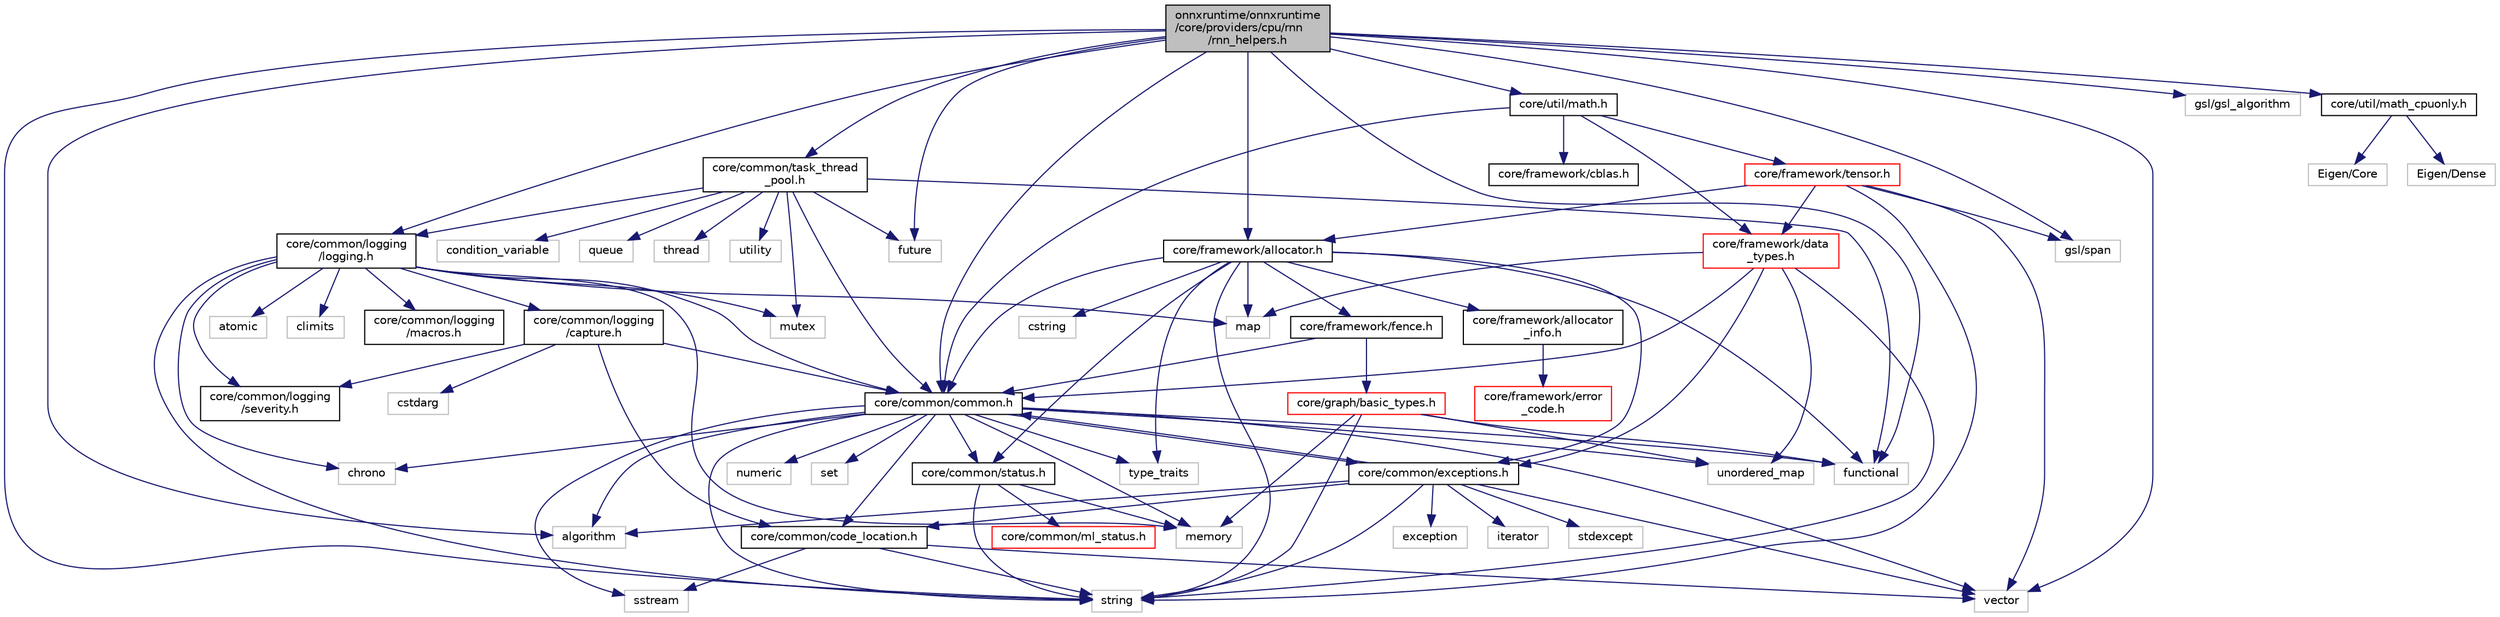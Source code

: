 digraph "onnxruntime/onnxruntime/core/providers/cpu/rnn/rnn_helpers.h"
{
  edge [fontname="Helvetica",fontsize="10",labelfontname="Helvetica",labelfontsize="10"];
  node [fontname="Helvetica",fontsize="10",shape=record];
  Node0 [label="onnxruntime/onnxruntime\l/core/providers/cpu/rnn\l/rnn_helpers.h",height=0.2,width=0.4,color="black", fillcolor="grey75", style="filled", fontcolor="black"];
  Node0 -> Node1 [color="midnightblue",fontsize="10",style="solid"];
  Node1 [label="algorithm",height=0.2,width=0.4,color="grey75", fillcolor="white", style="filled"];
  Node0 -> Node2 [color="midnightblue",fontsize="10",style="solid"];
  Node2 [label="functional",height=0.2,width=0.4,color="grey75", fillcolor="white", style="filled"];
  Node0 -> Node3 [color="midnightblue",fontsize="10",style="solid"];
  Node3 [label="future",height=0.2,width=0.4,color="grey75", fillcolor="white", style="filled"];
  Node0 -> Node4 [color="midnightblue",fontsize="10",style="solid"];
  Node4 [label="string",height=0.2,width=0.4,color="grey75", fillcolor="white", style="filled"];
  Node0 -> Node5 [color="midnightblue",fontsize="10",style="solid"];
  Node5 [label="vector",height=0.2,width=0.4,color="grey75", fillcolor="white", style="filled"];
  Node0 -> Node6 [color="midnightblue",fontsize="10",style="solid"];
  Node6 [label="gsl/span",height=0.2,width=0.4,color="grey75", fillcolor="white", style="filled"];
  Node0 -> Node7 [color="midnightblue",fontsize="10",style="solid"];
  Node7 [label="gsl/gsl_algorithm",height=0.2,width=0.4,color="grey75", fillcolor="white", style="filled"];
  Node0 -> Node8 [color="midnightblue",fontsize="10",style="solid"];
  Node8 [label="core/common/common.h",height=0.2,width=0.4,color="black", fillcolor="white", style="filled",URL="$include_2onnxruntime_2core_2common_2common_8h.html"];
  Node8 -> Node1 [color="midnightblue",fontsize="10",style="solid"];
  Node8 -> Node2 [color="midnightblue",fontsize="10",style="solid"];
  Node8 -> Node9 [color="midnightblue",fontsize="10",style="solid"];
  Node9 [label="memory",height=0.2,width=0.4,color="grey75", fillcolor="white", style="filled"];
  Node8 -> Node10 [color="midnightblue",fontsize="10",style="solid"];
  Node10 [label="numeric",height=0.2,width=0.4,color="grey75", fillcolor="white", style="filled"];
  Node8 -> Node11 [color="midnightblue",fontsize="10",style="solid"];
  Node11 [label="set",height=0.2,width=0.4,color="grey75", fillcolor="white", style="filled"];
  Node8 -> Node12 [color="midnightblue",fontsize="10",style="solid"];
  Node12 [label="sstream",height=0.2,width=0.4,color="grey75", fillcolor="white", style="filled"];
  Node8 -> Node4 [color="midnightblue",fontsize="10",style="solid"];
  Node8 -> Node13 [color="midnightblue",fontsize="10",style="solid"];
  Node13 [label="type_traits",height=0.2,width=0.4,color="grey75", fillcolor="white", style="filled"];
  Node8 -> Node14 [color="midnightblue",fontsize="10",style="solid"];
  Node14 [label="unordered_map",height=0.2,width=0.4,color="grey75", fillcolor="white", style="filled"];
  Node8 -> Node5 [color="midnightblue",fontsize="10",style="solid"];
  Node8 -> Node15 [color="midnightblue",fontsize="10",style="solid"];
  Node15 [label="chrono",height=0.2,width=0.4,color="grey75", fillcolor="white", style="filled"];
  Node8 -> Node16 [color="midnightblue",fontsize="10",style="solid"];
  Node16 [label="core/common/code_location.h",height=0.2,width=0.4,color="black", fillcolor="white", style="filled",URL="$code__location_8h.html"];
  Node16 -> Node12 [color="midnightblue",fontsize="10",style="solid"];
  Node16 -> Node4 [color="midnightblue",fontsize="10",style="solid"];
  Node16 -> Node5 [color="midnightblue",fontsize="10",style="solid"];
  Node8 -> Node17 [color="midnightblue",fontsize="10",style="solid"];
  Node17 [label="core/common/exceptions.h",height=0.2,width=0.4,color="black", fillcolor="white", style="filled",URL="$exceptions_8h.html"];
  Node17 -> Node1 [color="midnightblue",fontsize="10",style="solid"];
  Node17 -> Node18 [color="midnightblue",fontsize="10",style="solid"];
  Node18 [label="exception",height=0.2,width=0.4,color="grey75", fillcolor="white", style="filled"];
  Node17 -> Node19 [color="midnightblue",fontsize="10",style="solid"];
  Node19 [label="iterator",height=0.2,width=0.4,color="grey75", fillcolor="white", style="filled"];
  Node17 -> Node20 [color="midnightblue",fontsize="10",style="solid"];
  Node20 [label="stdexcept",height=0.2,width=0.4,color="grey75", fillcolor="white", style="filled"];
  Node17 -> Node4 [color="midnightblue",fontsize="10",style="solid"];
  Node17 -> Node5 [color="midnightblue",fontsize="10",style="solid"];
  Node17 -> Node8 [color="midnightblue",fontsize="10",style="solid"];
  Node17 -> Node16 [color="midnightblue",fontsize="10",style="solid"];
  Node8 -> Node21 [color="midnightblue",fontsize="10",style="solid"];
  Node21 [label="core/common/status.h",height=0.2,width=0.4,color="black", fillcolor="white", style="filled",URL="$status_8h.html"];
  Node21 -> Node9 [color="midnightblue",fontsize="10",style="solid"];
  Node21 -> Node4 [color="midnightblue",fontsize="10",style="solid"];
  Node21 -> Node22 [color="midnightblue",fontsize="10",style="solid"];
  Node22 [label="core/common/ml_status.h",height=0.2,width=0.4,color="red", fillcolor="white", style="filled",URL="$ml__status_8h.html"];
  Node0 -> Node24 [color="midnightblue",fontsize="10",style="solid"];
  Node24 [label="core/common/task_thread\l_pool.h",height=0.2,width=0.4,color="black", fillcolor="white", style="filled",URL="$task__thread__pool_8h.html"];
  Node24 -> Node25 [color="midnightblue",fontsize="10",style="solid"];
  Node25 [label="condition_variable",height=0.2,width=0.4,color="grey75", fillcolor="white", style="filled"];
  Node24 -> Node2 [color="midnightblue",fontsize="10",style="solid"];
  Node24 -> Node3 [color="midnightblue",fontsize="10",style="solid"];
  Node24 -> Node26 [color="midnightblue",fontsize="10",style="solid"];
  Node26 [label="mutex",height=0.2,width=0.4,color="grey75", fillcolor="white", style="filled"];
  Node24 -> Node27 [color="midnightblue",fontsize="10",style="solid"];
  Node27 [label="queue",height=0.2,width=0.4,color="grey75", fillcolor="white", style="filled"];
  Node24 -> Node28 [color="midnightblue",fontsize="10",style="solid"];
  Node28 [label="thread",height=0.2,width=0.4,color="grey75", fillcolor="white", style="filled"];
  Node24 -> Node29 [color="midnightblue",fontsize="10",style="solid"];
  Node29 [label="utility",height=0.2,width=0.4,color="grey75", fillcolor="white", style="filled"];
  Node24 -> Node8 [color="midnightblue",fontsize="10",style="solid"];
  Node24 -> Node30 [color="midnightblue",fontsize="10",style="solid"];
  Node30 [label="core/common/logging\l/logging.h",height=0.2,width=0.4,color="black", fillcolor="white", style="filled",URL="$logging_8h.html"];
  Node30 -> Node31 [color="midnightblue",fontsize="10",style="solid"];
  Node31 [label="atomic",height=0.2,width=0.4,color="grey75", fillcolor="white", style="filled"];
  Node30 -> Node15 [color="midnightblue",fontsize="10",style="solid"];
  Node30 -> Node32 [color="midnightblue",fontsize="10",style="solid"];
  Node32 [label="climits",height=0.2,width=0.4,color="grey75", fillcolor="white", style="filled"];
  Node30 -> Node33 [color="midnightblue",fontsize="10",style="solid"];
  Node33 [label="map",height=0.2,width=0.4,color="grey75", fillcolor="white", style="filled"];
  Node30 -> Node9 [color="midnightblue",fontsize="10",style="solid"];
  Node30 -> Node26 [color="midnightblue",fontsize="10",style="solid"];
  Node30 -> Node4 [color="midnightblue",fontsize="10",style="solid"];
  Node30 -> Node8 [color="midnightblue",fontsize="10",style="solid"];
  Node30 -> Node34 [color="midnightblue",fontsize="10",style="solid"];
  Node34 [label="core/common/logging\l/capture.h",height=0.2,width=0.4,color="black", fillcolor="white", style="filled",URL="$capture_8h.html"];
  Node34 -> Node35 [color="midnightblue",fontsize="10",style="solid"];
  Node35 [label="cstdarg",height=0.2,width=0.4,color="grey75", fillcolor="white", style="filled"];
  Node34 -> Node8 [color="midnightblue",fontsize="10",style="solid"];
  Node34 -> Node16 [color="midnightblue",fontsize="10",style="solid"];
  Node34 -> Node36 [color="midnightblue",fontsize="10",style="solid"];
  Node36 [label="core/common/logging\l/severity.h",height=0.2,width=0.4,color="black", fillcolor="white", style="filled",URL="$severity_8h.html"];
  Node30 -> Node36 [color="midnightblue",fontsize="10",style="solid"];
  Node30 -> Node37 [color="midnightblue",fontsize="10",style="solid"];
  Node37 [label="core/common/logging\l/macros.h",height=0.2,width=0.4,color="black", fillcolor="white", style="filled",URL="$macros_8h.html"];
  Node0 -> Node30 [color="midnightblue",fontsize="10",style="solid"];
  Node0 -> Node38 [color="midnightblue",fontsize="10",style="solid"];
  Node38 [label="core/framework/allocator.h",height=0.2,width=0.4,color="black", fillcolor="white", style="filled",URL="$framework_2allocator_8h.html"];
  Node38 -> Node2 [color="midnightblue",fontsize="10",style="solid"];
  Node38 -> Node33 [color="midnightblue",fontsize="10",style="solid"];
  Node38 -> Node4 [color="midnightblue",fontsize="10",style="solid"];
  Node38 -> Node39 [color="midnightblue",fontsize="10",style="solid"];
  Node39 [label="cstring",height=0.2,width=0.4,color="grey75", fillcolor="white", style="filled"];
  Node38 -> Node13 [color="midnightblue",fontsize="10",style="solid"];
  Node38 -> Node8 [color="midnightblue",fontsize="10",style="solid"];
  Node38 -> Node17 [color="midnightblue",fontsize="10",style="solid"];
  Node38 -> Node21 [color="midnightblue",fontsize="10",style="solid"];
  Node38 -> Node40 [color="midnightblue",fontsize="10",style="solid"];
  Node40 [label="core/framework/fence.h",height=0.2,width=0.4,color="black", fillcolor="white", style="filled",URL="$fence_8h.html"];
  Node40 -> Node8 [color="midnightblue",fontsize="10",style="solid"];
  Node40 -> Node41 [color="midnightblue",fontsize="10",style="solid"];
  Node41 [label="core/graph/basic_types.h",height=0.2,width=0.4,color="red", fillcolor="white", style="filled",URL="$basic__types_8h.html"];
  Node41 -> Node14 [color="midnightblue",fontsize="10",style="solid"];
  Node41 -> Node4 [color="midnightblue",fontsize="10",style="solid"];
  Node41 -> Node9 [color="midnightblue",fontsize="10",style="solid"];
  Node41 -> Node2 [color="midnightblue",fontsize="10",style="solid"];
  Node38 -> Node42 [color="midnightblue",fontsize="10",style="solid"];
  Node42 [label="core/framework/allocator\l_info.h",height=0.2,width=0.4,color="black", fillcolor="white", style="filled",URL="$allocator__info_8h.html"];
  Node42 -> Node43 [color="midnightblue",fontsize="10",style="solid"];
  Node43 [label="core/framework/error\l_code.h",height=0.2,width=0.4,color="red", fillcolor="white", style="filled",URL="$error__code_8h.html"];
  Node0 -> Node48 [color="midnightblue",fontsize="10",style="solid"];
  Node48 [label="core/util/math.h",height=0.2,width=0.4,color="black", fillcolor="white", style="filled",URL="$math_8h.html"];
  Node48 -> Node49 [color="midnightblue",fontsize="10",style="solid"];
  Node49 [label="core/framework/cblas.h",height=0.2,width=0.4,color="black", fillcolor="white", style="filled",URL="$cblas_8h.html"];
  Node48 -> Node8 [color="midnightblue",fontsize="10",style="solid"];
  Node48 -> Node50 [color="midnightblue",fontsize="10",style="solid"];
  Node50 [label="core/framework/data\l_types.h",height=0.2,width=0.4,color="red", fillcolor="white", style="filled",URL="$data__types_8h.html"];
  Node50 -> Node4 [color="midnightblue",fontsize="10",style="solid"];
  Node50 -> Node14 [color="midnightblue",fontsize="10",style="solid"];
  Node50 -> Node33 [color="midnightblue",fontsize="10",style="solid"];
  Node50 -> Node8 [color="midnightblue",fontsize="10",style="solid"];
  Node50 -> Node17 [color="midnightblue",fontsize="10",style="solid"];
  Node48 -> Node51 [color="midnightblue",fontsize="10",style="solid"];
  Node51 [label="core/framework/tensor.h",height=0.2,width=0.4,color="red", fillcolor="white", style="filled",URL="$tensor_8h.html"];
  Node51 -> Node4 [color="midnightblue",fontsize="10",style="solid"];
  Node51 -> Node5 [color="midnightblue",fontsize="10",style="solid"];
  Node51 -> Node6 [color="midnightblue",fontsize="10",style="solid"];
  Node51 -> Node38 [color="midnightblue",fontsize="10",style="solid"];
  Node51 -> Node50 [color="midnightblue",fontsize="10",style="solid"];
  Node0 -> Node56 [color="midnightblue",fontsize="10",style="solid"];
  Node56 [label="core/util/math_cpuonly.h",height=0.2,width=0.4,color="black", fillcolor="white", style="filled",URL="$math__cpuonly_8h.html"];
  Node56 -> Node57 [color="midnightblue",fontsize="10",style="solid"];
  Node57 [label="Eigen/Core",height=0.2,width=0.4,color="grey75", fillcolor="white", style="filled"];
  Node56 -> Node58 [color="midnightblue",fontsize="10",style="solid"];
  Node58 [label="Eigen/Dense",height=0.2,width=0.4,color="grey75", fillcolor="white", style="filled"];
}
